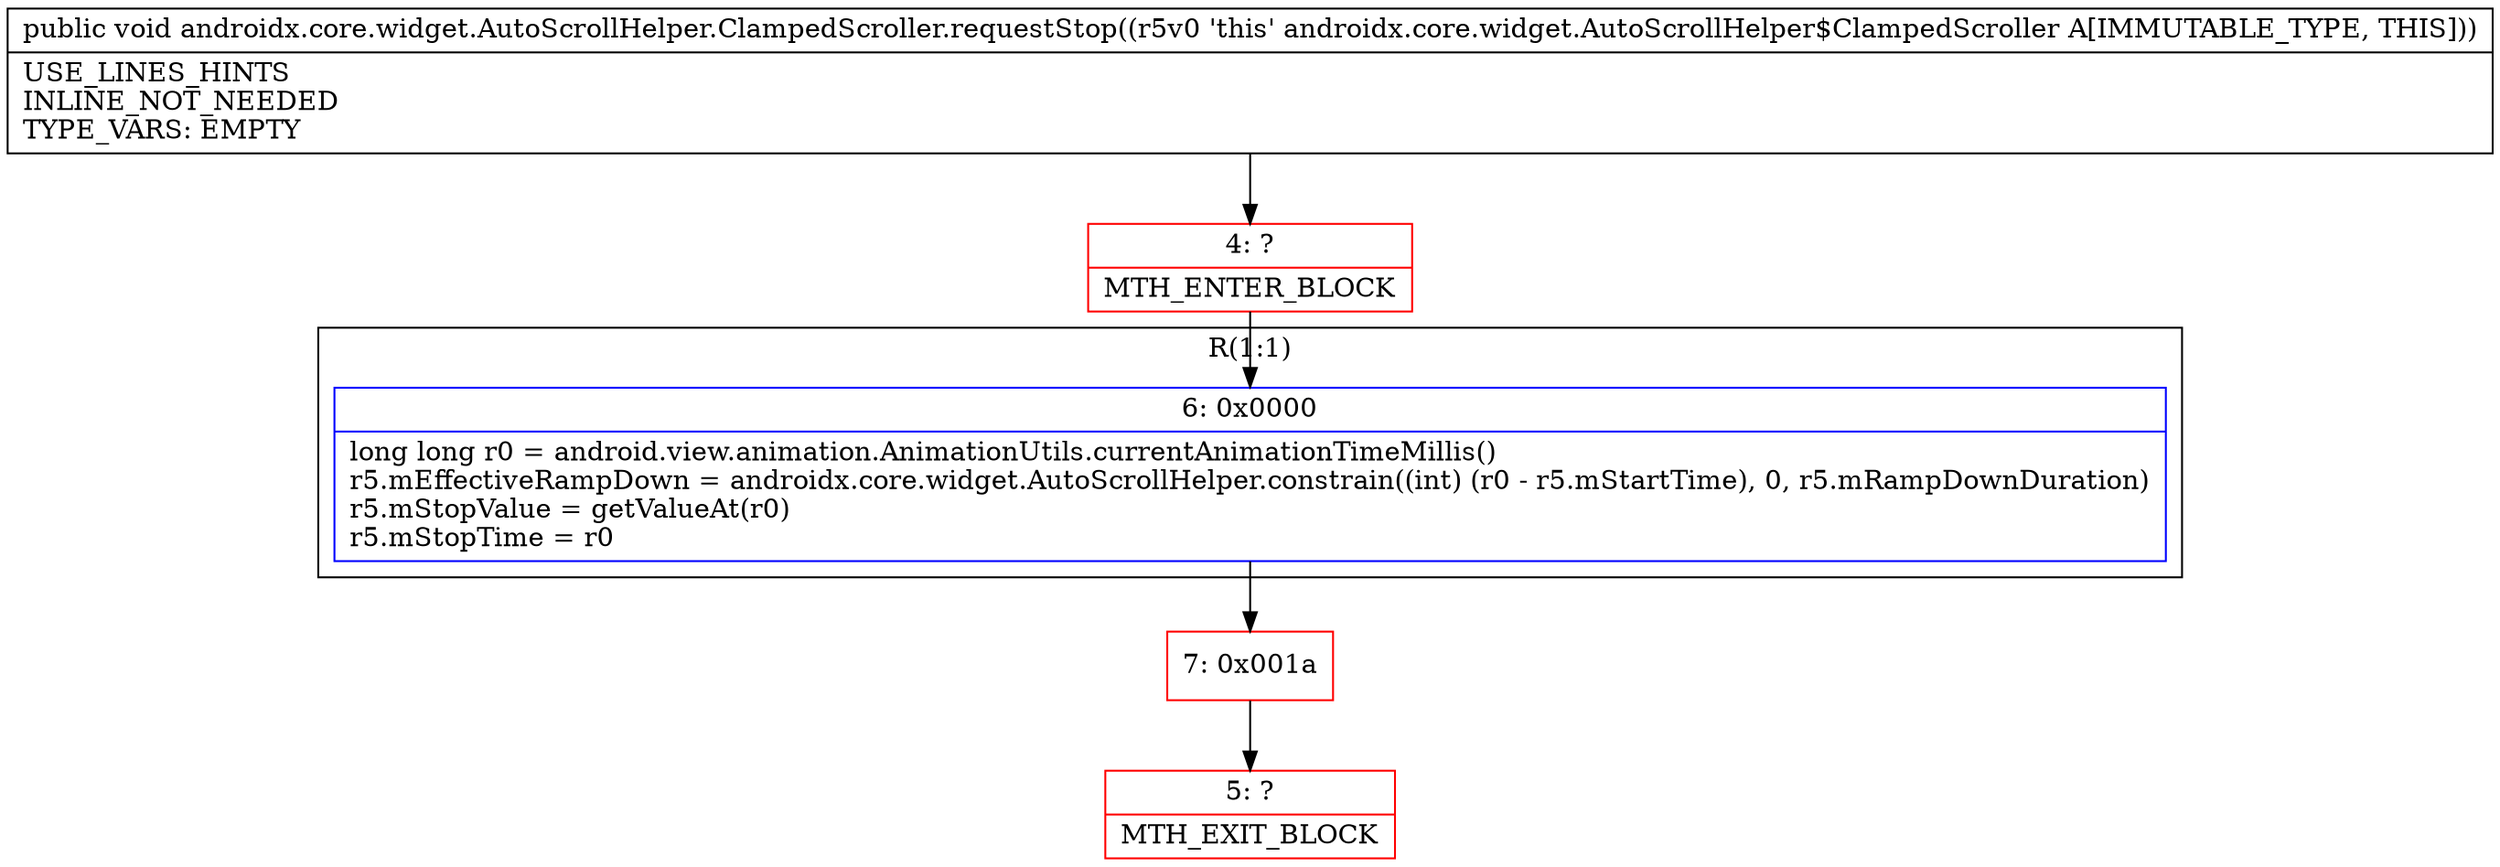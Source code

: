 digraph "CFG forandroidx.core.widget.AutoScrollHelper.ClampedScroller.requestStop()V" {
subgraph cluster_Region_1453805946 {
label = "R(1:1)";
node [shape=record,color=blue];
Node_6 [shape=record,label="{6\:\ 0x0000|long long r0 = android.view.animation.AnimationUtils.currentAnimationTimeMillis()\lr5.mEffectiveRampDown = androidx.core.widget.AutoScrollHelper.constrain((int) (r0 \- r5.mStartTime), 0, r5.mRampDownDuration)\lr5.mStopValue = getValueAt(r0)\lr5.mStopTime = r0\l}"];
}
Node_4 [shape=record,color=red,label="{4\:\ ?|MTH_ENTER_BLOCK\l}"];
Node_7 [shape=record,color=red,label="{7\:\ 0x001a}"];
Node_5 [shape=record,color=red,label="{5\:\ ?|MTH_EXIT_BLOCK\l}"];
MethodNode[shape=record,label="{public void androidx.core.widget.AutoScrollHelper.ClampedScroller.requestStop((r5v0 'this' androidx.core.widget.AutoScrollHelper$ClampedScroller A[IMMUTABLE_TYPE, THIS]))  | USE_LINES_HINTS\lINLINE_NOT_NEEDED\lTYPE_VARS: EMPTY\l}"];
MethodNode -> Node_4;Node_6 -> Node_7;
Node_4 -> Node_6;
Node_7 -> Node_5;
}

